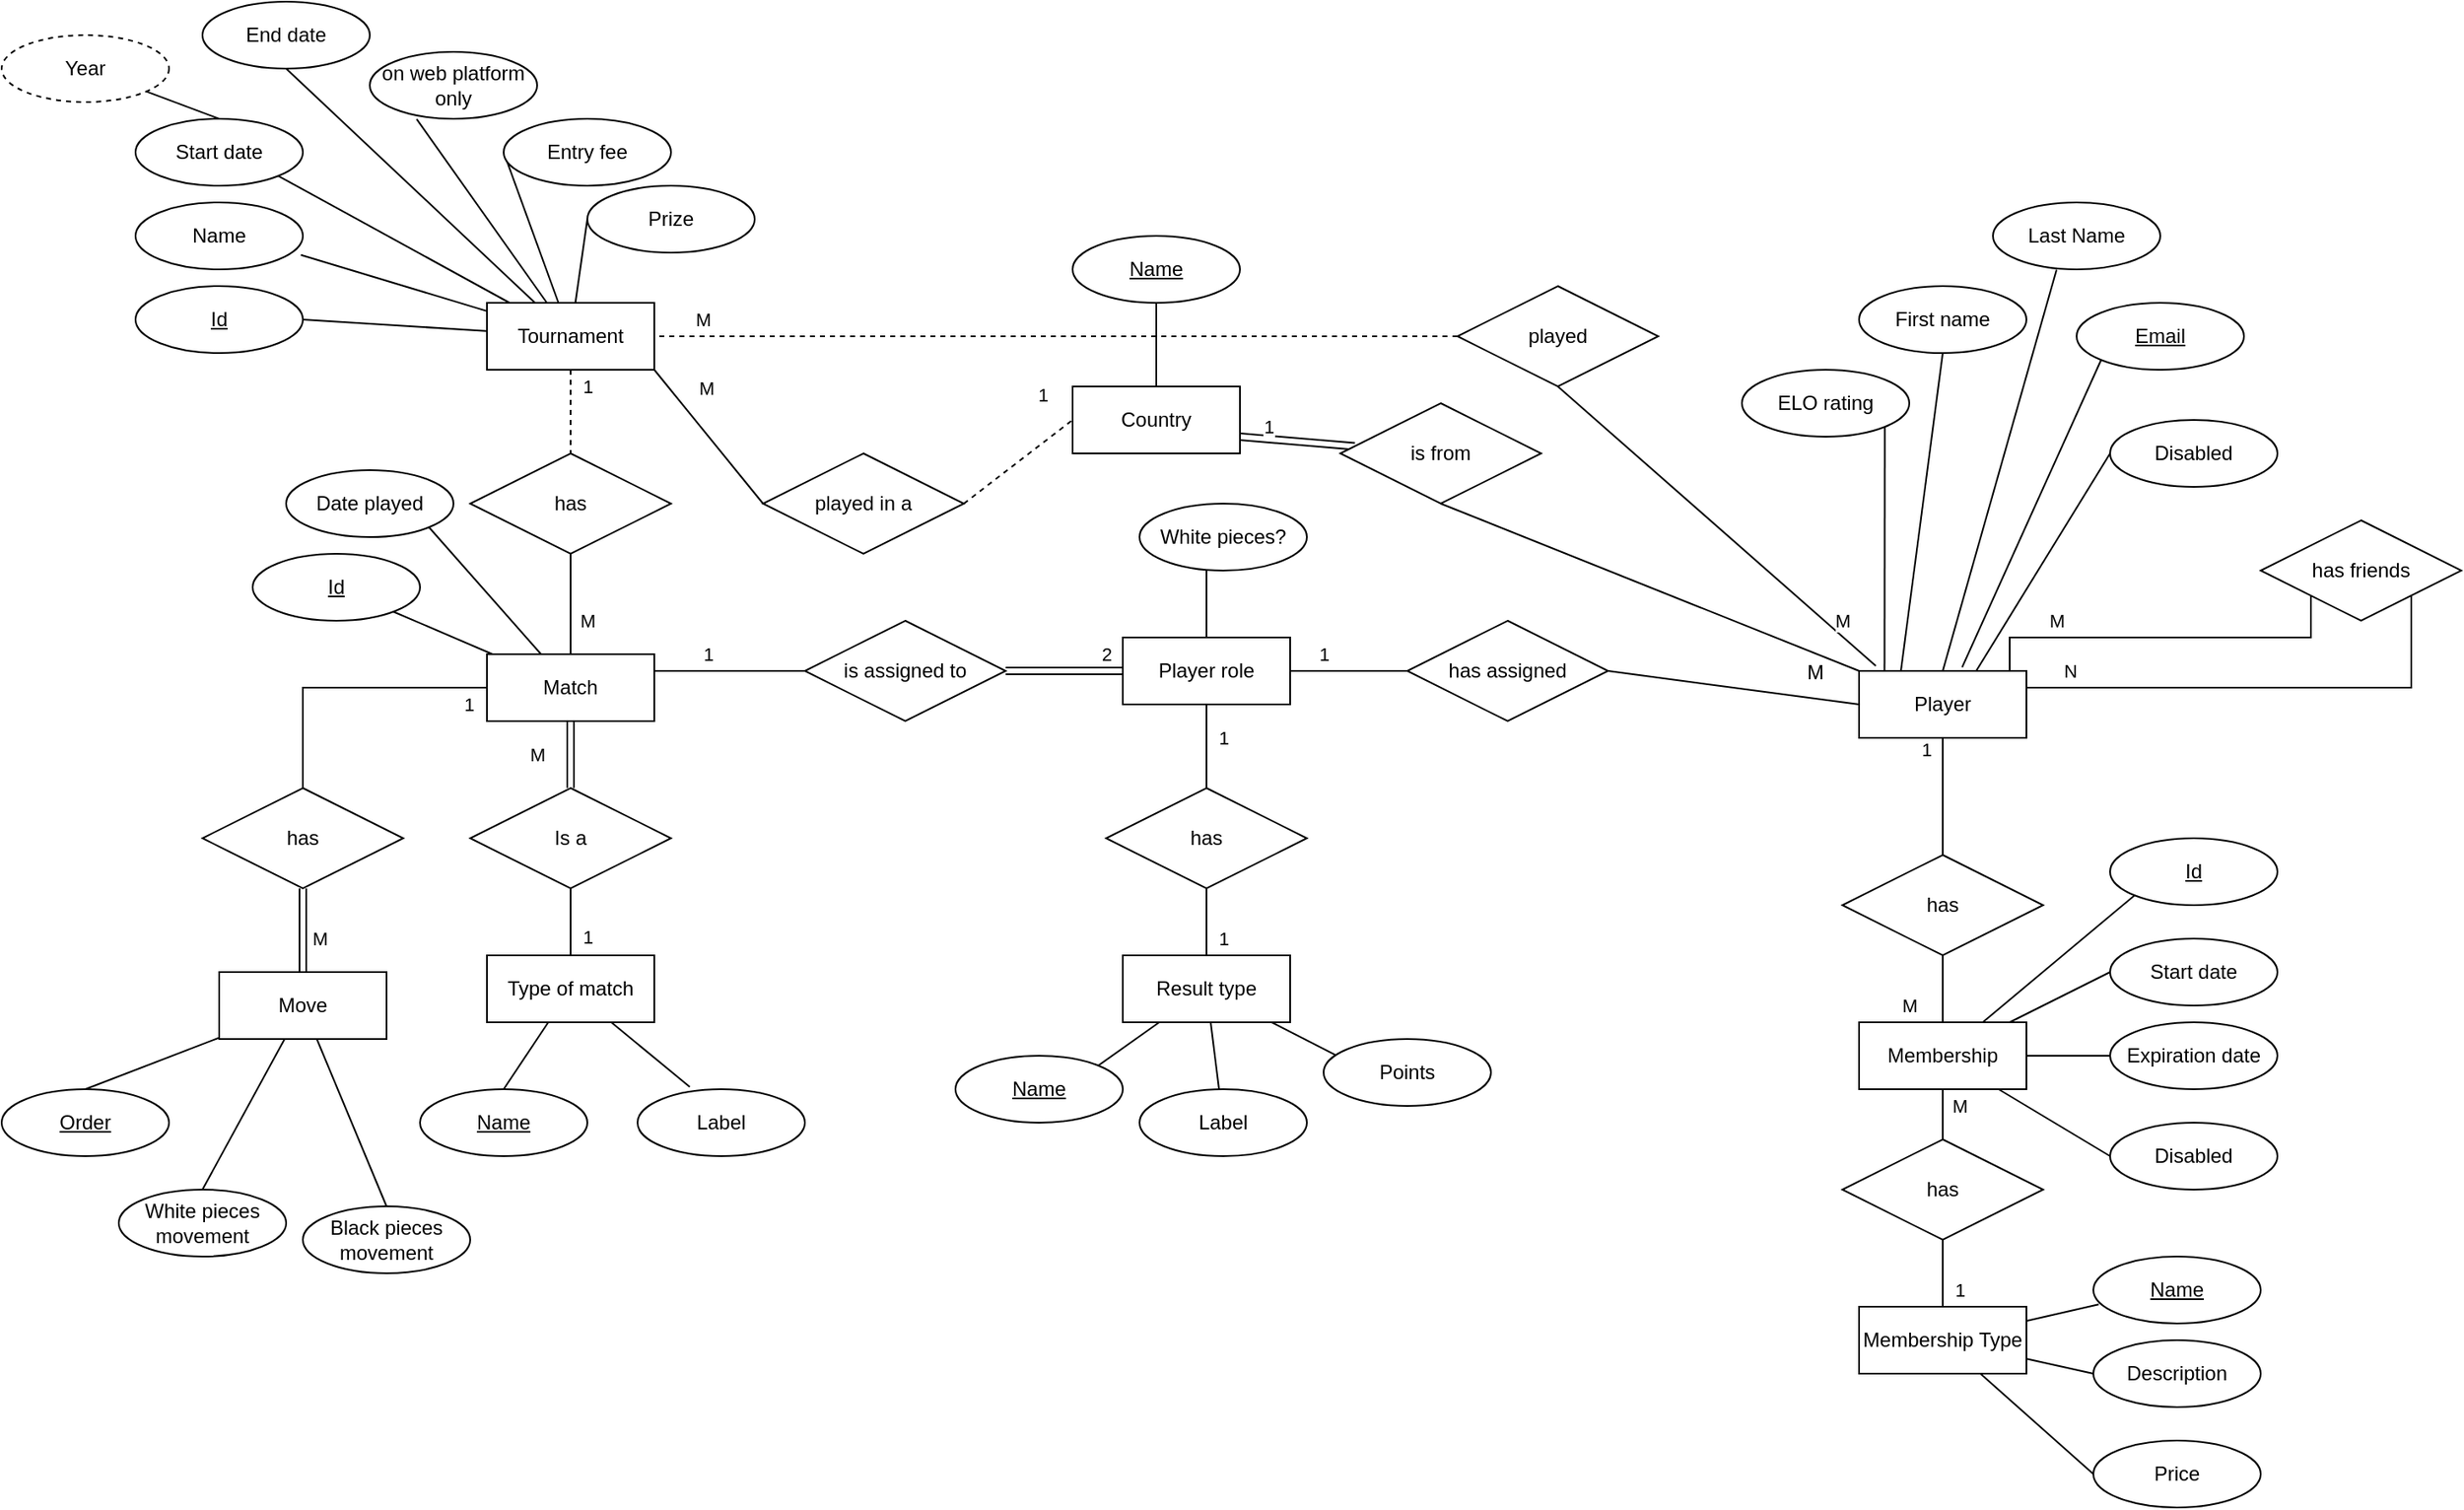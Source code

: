 <mxfile version="13.9.9" type="device"><diagram id="R2lEEEUBdFMjLlhIrx00" name="Page-1"><mxGraphModel dx="1874" dy="1692" grid="1" gridSize="10" guides="1" tooltips="1" connect="1" arrows="1" fold="1" page="1" pageScale="1" pageWidth="850" pageHeight="1100" math="0" shadow="0" extFonts="Permanent Marker^https://fonts.googleapis.com/css?family=Permanent+Marker"><root><mxCell id="0"/><mxCell id="1" parent="0"/><mxCell id="XM2Ic425CgydwqMFnYbf-37" style="edgeStyle=none;rounded=0;orthogonalLoop=1;jettySize=auto;html=1;endArrow=none;endFill=0;" parent="1" source="wcnqHsvLAssRNYio_qcz-1" target="XM2Ic425CgydwqMFnYbf-36" edge="1"><mxGeometry relative="1" as="geometry"/></mxCell><mxCell id="XM2Ic425CgydwqMFnYbf-39" style="edgeStyle=none;rounded=0;orthogonalLoop=1;jettySize=auto;html=1;entryX=1;entryY=1;entryDx=0;entryDy=0;endArrow=none;endFill=0;" parent="1" source="wcnqHsvLAssRNYio_qcz-1" target="XM2Ic425CgydwqMFnYbf-38" edge="1"><mxGeometry relative="1" as="geometry"/></mxCell><mxCell id="XM2Ic425CgydwqMFnYbf-41" value="M" style="edgeStyle=none;rounded=0;orthogonalLoop=1;jettySize=auto;html=1;entryX=0.5;entryY=0;entryDx=0;entryDy=0;endArrow=none;endFill=0;shape=link;" parent="1" source="wcnqHsvLAssRNYio_qcz-1" target="XM2Ic425CgydwqMFnYbf-40" edge="1"><mxGeometry y="-20" relative="1" as="geometry"><mxPoint as="offset"/></mxGeometry></mxCell><mxCell id="XM2Ic425CgydwqMFnYbf-111" style="edgeStyle=none;rounded=0;orthogonalLoop=1;jettySize=auto;html=1;entryX=0;entryY=0.5;entryDx=0;entryDy=0;endArrow=none;endFill=0;exitX=1;exitY=1;exitDx=0;exitDy=0;" parent="1" source="wcnqHsvLAssRNYio_qcz-18" target="XM2Ic425CgydwqMFnYbf-110" edge="1"><mxGeometry relative="1" as="geometry"/></mxCell><mxCell id="XM2Ic425CgydwqMFnYbf-114" value="M" style="edgeLabel;html=1;align=center;verticalAlign=middle;resizable=0;points=[];" parent="XM2Ic425CgydwqMFnYbf-111" vertex="1" connectable="0"><mxGeometry x="-0.527" y="1" relative="1" as="geometry"><mxPoint x="14.09" y="-8" as="offset"/></mxGeometry></mxCell><mxCell id="XM2Ic425CgydwqMFnYbf-135" style="edgeStyle=orthogonalEdgeStyle;rounded=0;orthogonalLoop=1;jettySize=auto;html=1;entryX=0.5;entryY=0;entryDx=0;entryDy=0;endArrow=none;endFill=0;strokeColor=#000000;" parent="1" source="wcnqHsvLAssRNYio_qcz-1" target="wcnqHsvLAssRNYio_qcz-7" edge="1"><mxGeometry relative="1" as="geometry"/></mxCell><mxCell id="XM2Ic425CgydwqMFnYbf-138" value="1" style="edgeLabel;html=1;align=center;verticalAlign=middle;resizable=0;points=[];" parent="XM2Ic425CgydwqMFnYbf-135" vertex="1" connectable="0"><mxGeometry x="-0.891" y="1" relative="1" as="geometry"><mxPoint x="-2" y="9" as="offset"/></mxGeometry></mxCell><mxCell id="wcnqHsvLAssRNYio_qcz-1" value="Match" style="whiteSpace=wrap;html=1;align=center;" parent="1" vertex="1"><mxGeometry x="260" y="130" width="100" height="40" as="geometry"/></mxCell><mxCell id="h-PcNU7OrM-XWRuy-l3b-30" style="edgeStyle=orthogonalEdgeStyle;rounded=0;orthogonalLoop=1;jettySize=auto;html=1;entryX=0.5;entryY=0;entryDx=0;entryDy=0;endArrow=none;endFill=0;" parent="1" source="wcnqHsvLAssRNYio_qcz-2" target="h-PcNU7OrM-XWRuy-l3b-14" edge="1"><mxGeometry relative="1" as="geometry"/></mxCell><mxCell id="XM2Ic425CgydwqMFnYbf-10" value="1" style="edgeLabel;html=1;align=center;verticalAlign=middle;resizable=0;points=[];" parent="h-PcNU7OrM-XWRuy-l3b-30" vertex="1" connectable="0"><mxGeometry x="-0.744" y="3" relative="1" as="geometry"><mxPoint x="-13" y="-2" as="offset"/></mxGeometry></mxCell><mxCell id="h-PcNU7OrM-XWRuy-l3b-45" style="orthogonalLoop=1;jettySize=auto;html=1;entryX=1;entryY=1;entryDx=0;entryDy=0;endArrow=none;endFill=0;exitX=0.152;exitY=0.025;exitDx=0;exitDy=0;exitPerimeter=0;" parent="1" source="wcnqHsvLAssRNYio_qcz-2" target="h-PcNU7OrM-XWRuy-l3b-44" edge="1"><mxGeometry relative="1" as="geometry"/></mxCell><mxCell id="XM2Ic425CgydwqMFnYbf-19" style="rounded=0;orthogonalLoop=1;jettySize=auto;html=1;entryX=0;entryY=0.5;entryDx=0;entryDy=0;endArrow=none;endFill=0;" parent="1" target="XM2Ic425CgydwqMFnYbf-18" edge="1"><mxGeometry relative="1" as="geometry"><mxPoint x="1150" y="140" as="sourcePoint"/></mxGeometry></mxCell><mxCell id="XM2Ic425CgydwqMFnYbf-116" style="edgeStyle=none;rounded=0;orthogonalLoop=1;jettySize=auto;html=1;entryX=0.5;entryY=1;entryDx=0;entryDy=0;endArrow=none;endFill=0;exitX=0;exitY=0;exitDx=0;exitDy=0;" parent="1" source="wcnqHsvLAssRNYio_qcz-2" target="XM2Ic425CgydwqMFnYbf-115" edge="1"><mxGeometry relative="1" as="geometry"/></mxCell><mxCell id="XM2Ic425CgydwqMFnYbf-126" style="edgeStyle=none;rounded=0;orthogonalLoop=1;jettySize=auto;html=1;entryX=0.5;entryY=1;entryDx=0;entryDy=0;endArrow=none;endFill=0;exitX=0.1;exitY=-0.075;exitDx=0;exitDy=0;exitPerimeter=0;" parent="1" source="wcnqHsvLAssRNYio_qcz-2" target="XM2Ic425CgydwqMFnYbf-123" edge="1"><mxGeometry relative="1" as="geometry"/></mxCell><mxCell id="XM2Ic425CgydwqMFnYbf-129" value="M" style="edgeLabel;html=1;align=center;verticalAlign=middle;resizable=0;points=[];" parent="XM2Ic425CgydwqMFnYbf-126" vertex="1" connectable="0"><mxGeometry x="-0.804" relative="1" as="geometry"><mxPoint x="-1.22" y="-10.5" as="offset"/></mxGeometry></mxCell><mxCell id="wcnqHsvLAssRNYio_qcz-2" value="Player" style="whiteSpace=wrap;html=1;align=center;" parent="1" vertex="1"><mxGeometry x="1080" y="140" width="100" height="40" as="geometry"/></mxCell><mxCell id="XM2Ic425CgydwqMFnYbf-139" style="rounded=0;orthogonalLoop=1;jettySize=auto;html=1;entryX=0.5;entryY=0;entryDx=0;entryDy=0;endArrow=none;endFill=0;strokeColor=#000000;" parent="1" source="wcnqHsvLAssRNYio_qcz-3" target="wcnqHsvLAssRNYio_qcz-12" edge="1"><mxGeometry relative="1" as="geometry"/></mxCell><mxCell id="XM2Ic425CgydwqMFnYbf-140" style="rounded=0;orthogonalLoop=1;jettySize=auto;html=1;entryX=0.5;entryY=0;entryDx=0;entryDy=0;endArrow=none;endFill=0;strokeColor=#000000;" parent="1" source="wcnqHsvLAssRNYio_qcz-3" target="wcnqHsvLAssRNYio_qcz-11" edge="1"><mxGeometry relative="1" as="geometry"/></mxCell><mxCell id="XM2Ic425CgydwqMFnYbf-141" style="edgeStyle=none;rounded=0;orthogonalLoop=1;jettySize=auto;html=1;entryX=0.5;entryY=0;entryDx=0;entryDy=0;endArrow=none;endFill=0;strokeColor=#000000;" parent="1" source="wcnqHsvLAssRNYio_qcz-3" target="wcnqHsvLAssRNYio_qcz-13" edge="1"><mxGeometry relative="1" as="geometry"/></mxCell><mxCell id="wcnqHsvLAssRNYio_qcz-3" value="Move" style="whiteSpace=wrap;html=1;align=center;" parent="1" vertex="1"><mxGeometry x="100" y="320" width="100" height="40" as="geometry"/></mxCell><mxCell id="XM2Ic425CgydwqMFnYbf-67" value="1" style="edgeStyle=orthogonalEdgeStyle;rounded=0;orthogonalLoop=1;jettySize=auto;html=1;entryX=1;entryY=0.5;entryDx=0;entryDy=0;endArrow=none;endFill=0;" parent="1" source="wcnqHsvLAssRNYio_qcz-5" target="XM2Ic425CgydwqMFnYbf-66" edge="1"><mxGeometry x="0.429" y="-10" relative="1" as="geometry"><mxPoint as="offset"/></mxGeometry></mxCell><mxCell id="wcnqHsvLAssRNYio_qcz-5" value="has assigned" style="shape=rhombus;perimeter=rhombusPerimeter;whiteSpace=wrap;html=1;align=center;" parent="1" vertex="1"><mxGeometry x="810" y="110" width="120" height="60" as="geometry"/></mxCell><mxCell id="XM2Ic425CgydwqMFnYbf-137" value="M" style="edgeStyle=orthogonalEdgeStyle;rounded=0;orthogonalLoop=1;jettySize=auto;html=1;entryX=0.5;entryY=0;entryDx=0;entryDy=0;endArrow=none;endFill=0;strokeColor=#000000;shape=link;" parent="1" source="wcnqHsvLAssRNYio_qcz-7" target="wcnqHsvLAssRNYio_qcz-3" edge="1"><mxGeometry x="0.2" y="10" relative="1" as="geometry"><mxPoint as="offset"/></mxGeometry></mxCell><mxCell id="wcnqHsvLAssRNYio_qcz-7" value="has" style="shape=rhombus;perimeter=rhombusPerimeter;whiteSpace=wrap;html=1;align=center;" parent="1" vertex="1"><mxGeometry x="90" y="210" width="120" height="60" as="geometry"/></mxCell><mxCell id="wcnqHsvLAssRNYio_qcz-11" value="White pieces movement" style="ellipse;whiteSpace=wrap;html=1;align=center;" parent="1" vertex="1"><mxGeometry x="40" y="450" width="100" height="40" as="geometry"/></mxCell><mxCell id="wcnqHsvLAssRNYio_qcz-12" value="Order" style="ellipse;whiteSpace=wrap;html=1;align=center;fontStyle=4;" parent="1" vertex="1"><mxGeometry x="-30" y="390" width="100" height="40" as="geometry"/></mxCell><mxCell id="wcnqHsvLAssRNYio_qcz-13" value="Black pieces movement" style="ellipse;whiteSpace=wrap;html=1;align=center;" parent="1" vertex="1"><mxGeometry x="150" y="460" width="100" height="40" as="geometry"/></mxCell><mxCell id="wcnqHsvLAssRNYio_qcz-14" value="has friends" style="shape=rhombus;perimeter=rhombusPerimeter;whiteSpace=wrap;html=1;align=center;" parent="1" vertex="1"><mxGeometry x="1320" y="50" width="120" height="60" as="geometry"/></mxCell><mxCell id="XM2Ic425CgydwqMFnYbf-90" style="edgeStyle=none;rounded=0;orthogonalLoop=1;jettySize=auto;html=1;entryX=0.5;entryY=0;entryDx=0;entryDy=0;endArrow=none;endFill=0;dashed=1;" parent="1" source="wcnqHsvLAssRNYio_qcz-18" target="XM2Ic425CgydwqMFnYbf-89" edge="1"><mxGeometry relative="1" as="geometry"/></mxCell><mxCell id="XM2Ic425CgydwqMFnYbf-92" value="1" style="edgeLabel;html=1;align=center;verticalAlign=middle;resizable=0;points=[];" parent="XM2Ic425CgydwqMFnYbf-90" vertex="1" connectable="0"><mxGeometry x="-0.608" y="-2" relative="1" as="geometry"><mxPoint x="12" as="offset"/></mxGeometry></mxCell><mxCell id="XM2Ic425CgydwqMFnYbf-103" style="edgeStyle=none;rounded=0;orthogonalLoop=1;jettySize=auto;html=1;entryX=1;entryY=0.5;entryDx=0;entryDy=0;endArrow=none;endFill=0;" parent="1" source="wcnqHsvLAssRNYio_qcz-18" target="XM2Ic425CgydwqMFnYbf-93" edge="1"><mxGeometry relative="1" as="geometry"/></mxCell><mxCell id="XM2Ic425CgydwqMFnYbf-104" style="edgeStyle=none;rounded=0;orthogonalLoop=1;jettySize=auto;html=1;entryX=0.988;entryY=0.785;entryDx=0;entryDy=0;entryPerimeter=0;endArrow=none;endFill=0;" parent="1" source="wcnqHsvLAssRNYio_qcz-18" target="XM2Ic425CgydwqMFnYbf-94" edge="1"><mxGeometry relative="1" as="geometry"/></mxCell><mxCell id="XM2Ic425CgydwqMFnYbf-105" style="edgeStyle=none;rounded=0;orthogonalLoop=1;jettySize=auto;html=1;entryX=1;entryY=1;entryDx=0;entryDy=0;endArrow=none;endFill=0;" parent="1" source="wcnqHsvLAssRNYio_qcz-18" target="XM2Ic425CgydwqMFnYbf-96" edge="1"><mxGeometry relative="1" as="geometry"/></mxCell><mxCell id="XM2Ic425CgydwqMFnYbf-106" style="edgeStyle=none;rounded=0;orthogonalLoop=1;jettySize=auto;html=1;entryX=0.5;entryY=1;entryDx=0;entryDy=0;endArrow=none;endFill=0;" parent="1" source="wcnqHsvLAssRNYio_qcz-18" target="XM2Ic425CgydwqMFnYbf-97" edge="1"><mxGeometry relative="1" as="geometry"/></mxCell><mxCell id="XM2Ic425CgydwqMFnYbf-107" style="edgeStyle=none;rounded=0;orthogonalLoop=1;jettySize=auto;html=1;entryX=0.28;entryY=1.005;entryDx=0;entryDy=0;entryPerimeter=0;endArrow=none;endFill=0;" parent="1" source="wcnqHsvLAssRNYio_qcz-18" target="XM2Ic425CgydwqMFnYbf-99" edge="1"><mxGeometry relative="1" as="geometry"/></mxCell><mxCell id="XM2Ic425CgydwqMFnYbf-108" style="edgeStyle=none;rounded=0;orthogonalLoop=1;jettySize=auto;html=1;entryX=0;entryY=0.5;entryDx=0;entryDy=0;endArrow=none;endFill=0;" parent="1" source="wcnqHsvLAssRNYio_qcz-18" target="XM2Ic425CgydwqMFnYbf-100" edge="1"><mxGeometry relative="1" as="geometry"/></mxCell><mxCell id="XM2Ic425CgydwqMFnYbf-109" style="edgeStyle=none;rounded=0;orthogonalLoop=1;jettySize=auto;html=1;entryX=0;entryY=0.5;entryDx=0;entryDy=0;endArrow=none;endFill=0;" parent="1" source="wcnqHsvLAssRNYio_qcz-18" target="XM2Ic425CgydwqMFnYbf-101" edge="1"><mxGeometry relative="1" as="geometry"/></mxCell><mxCell id="wcnqHsvLAssRNYio_qcz-18" value="Tournament" style="whiteSpace=wrap;html=1;align=center;" parent="1" vertex="1"><mxGeometry x="260" y="-80" width="100" height="40" as="geometry"/></mxCell><mxCell id="XM2Ic425CgydwqMFnYbf-12" value="" style="edgeStyle=orthogonalEdgeStyle;curved=1;rounded=0;orthogonalLoop=1;jettySize=auto;html=1;endArrow=none;endFill=0;" parent="1" source="wcnqHsvLAssRNYio_qcz-19" target="h-PcNU7OrM-XWRuy-l3b-14" edge="1"><mxGeometry relative="1" as="geometry"/></mxCell><mxCell id="XM2Ic425CgydwqMFnYbf-13" value="M" style="edgeStyle=orthogonalEdgeStyle;curved=1;rounded=0;orthogonalLoop=1;jettySize=auto;html=1;entryX=0.5;entryY=0;entryDx=0;entryDy=0;endArrow=none;endFill=0;" parent="1" source="wcnqHsvLAssRNYio_qcz-19" target="XM2Ic425CgydwqMFnYbf-11" edge="1"><mxGeometry x="0.2" y="10" relative="1" as="geometry"><mxPoint as="offset"/></mxGeometry></mxCell><mxCell id="XM2Ic425CgydwqMFnYbf-20" style="edgeStyle=none;rounded=0;orthogonalLoop=1;jettySize=auto;html=1;entryX=0;entryY=0.5;entryDx=0;entryDy=0;endArrow=none;endFill=0;" parent="1" source="wcnqHsvLAssRNYio_qcz-19" target="XM2Ic425CgydwqMFnYbf-15" edge="1"><mxGeometry relative="1" as="geometry"/></mxCell><mxCell id="XM2Ic425CgydwqMFnYbf-21" style="edgeStyle=none;rounded=0;orthogonalLoop=1;jettySize=auto;html=1;entryX=0;entryY=0.5;entryDx=0;entryDy=0;endArrow=none;endFill=0;" parent="1" source="wcnqHsvLAssRNYio_qcz-19" target="XM2Ic425CgydwqMFnYbf-16" edge="1"><mxGeometry relative="1" as="geometry"/></mxCell><mxCell id="XM2Ic425CgydwqMFnYbf-22" style="edgeStyle=none;rounded=0;orthogonalLoop=1;jettySize=auto;html=1;entryX=0;entryY=0.5;entryDx=0;entryDy=0;endArrow=none;endFill=0;" parent="1" source="wcnqHsvLAssRNYio_qcz-19" target="XM2Ic425CgydwqMFnYbf-17" edge="1"><mxGeometry relative="1" as="geometry"/></mxCell><mxCell id="TkRJR111Gl4YycPyFIlW-2" style="rounded=0;orthogonalLoop=1;jettySize=auto;html=1;entryX=0;entryY=1;entryDx=0;entryDy=0;endArrow=none;endFill=0;" edge="1" parent="1" source="wcnqHsvLAssRNYio_qcz-19" target="TkRJR111Gl4YycPyFIlW-1"><mxGeometry relative="1" as="geometry"/></mxCell><mxCell id="wcnqHsvLAssRNYio_qcz-19" value="Membership" style="whiteSpace=wrap;html=1;align=center;" parent="1" vertex="1"><mxGeometry x="1080" y="350" width="100" height="40" as="geometry"/></mxCell><mxCell id="h-PcNU7OrM-XWRuy-l3b-1" value="" style="endArrow=none;html=1;rounded=0;entryX=0;entryY=0.5;entryDx=0;entryDy=0;exitX=1;exitY=0.5;exitDx=0;exitDy=0;" parent="1" source="wcnqHsvLAssRNYio_qcz-5" target="wcnqHsvLAssRNYio_qcz-2" edge="1"><mxGeometry relative="1" as="geometry"><mxPoint x="660" y="150" as="sourcePoint"/><mxPoint x="820" y="150" as="targetPoint"/></mxGeometry></mxCell><mxCell id="h-PcNU7OrM-XWRuy-l3b-2" value="M" style="resizable=0;html=1;align=right;verticalAlign=bottom;" parent="h-PcNU7OrM-XWRuy-l3b-1" connectable="0" vertex="1"><mxGeometry x="1" relative="1" as="geometry"><mxPoint x="-20.18" y="-10.05" as="offset"/></mxGeometry></mxCell><mxCell id="h-PcNU7OrM-XWRuy-l3b-12" value="" style="endArrow=none;html=1;rounded=0;exitX=1;exitY=1;exitDx=0;exitDy=0;entryX=1;entryY=0;entryDx=0;entryDy=0;edgeStyle=orthogonalEdgeStyle;" parent="1" source="wcnqHsvLAssRNYio_qcz-14" target="wcnqHsvLAssRNYio_qcz-2" edge="1"><mxGeometry relative="1" as="geometry"><mxPoint x="1070" y="120" as="sourcePoint"/><mxPoint x="1230" y="120" as="targetPoint"/><Array as="points"><mxPoint x="1410" y="150"/><mxPoint x="1180" y="150"/></Array></mxGeometry></mxCell><mxCell id="XM2Ic425CgydwqMFnYbf-35" value="N" style="edgeLabel;html=1;align=center;verticalAlign=middle;resizable=0;points=[];" parent="h-PcNU7OrM-XWRuy-l3b-12" vertex="1" connectable="0"><mxGeometry x="0.759" y="-3" relative="1" as="geometry"><mxPoint y="-7" as="offset"/></mxGeometry></mxCell><mxCell id="h-PcNU7OrM-XWRuy-l3b-13" value="" style="endArrow=none;html=1;rounded=0;exitX=0;exitY=1;exitDx=0;exitDy=0;edgeStyle=orthogonalEdgeStyle;" parent="1" source="wcnqHsvLAssRNYio_qcz-14" edge="1"><mxGeometry relative="1" as="geometry"><mxPoint x="1040" y="65" as="sourcePoint"/><mxPoint x="1170" y="140" as="targetPoint"/><Array as="points"><mxPoint x="1350" y="120"/><mxPoint x="1170" y="120"/></Array></mxGeometry></mxCell><mxCell id="XM2Ic425CgydwqMFnYbf-32" value="M" style="edgeLabel;html=1;align=center;verticalAlign=middle;resizable=0;points=[];" parent="h-PcNU7OrM-XWRuy-l3b-13" vertex="1" connectable="0"><mxGeometry x="0.577" y="2" relative="1" as="geometry"><mxPoint y="-12" as="offset"/></mxGeometry></mxCell><mxCell id="h-PcNU7OrM-XWRuy-l3b-32" value="M" style="edgeStyle=orthogonalEdgeStyle;rounded=0;orthogonalLoop=1;jettySize=auto;html=1;entryX=0.5;entryY=0;entryDx=0;entryDy=0;endArrow=none;endFill=0;" parent="1" source="h-PcNU7OrM-XWRuy-l3b-14" target="wcnqHsvLAssRNYio_qcz-19" edge="1"><mxGeometry x="0.5" y="-20" relative="1" as="geometry"><mxPoint as="offset"/></mxGeometry></mxCell><mxCell id="h-PcNU7OrM-XWRuy-l3b-14" value="has" style="shape=rhombus;perimeter=rhombusPerimeter;whiteSpace=wrap;html=1;align=center;" parent="1" vertex="1"><mxGeometry x="1070" y="250" width="120" height="60" as="geometry"/></mxCell><mxCell id="h-PcNU7OrM-XWRuy-l3b-44" value="ELO rating" style="ellipse;whiteSpace=wrap;html=1;align=center;" parent="1" vertex="1"><mxGeometry x="1010" y="-40" width="100" height="40" as="geometry"/></mxCell><mxCell id="XM2Ic425CgydwqMFnYbf-1" value="First name" style="ellipse;whiteSpace=wrap;html=1;align=center;" parent="1" vertex="1"><mxGeometry x="1080" y="-90" width="100" height="40" as="geometry"/></mxCell><mxCell id="XM2Ic425CgydwqMFnYbf-2" value="Last Name" style="ellipse;whiteSpace=wrap;html=1;align=center;" parent="1" vertex="1"><mxGeometry x="1160" y="-140" width="100" height="40" as="geometry"/></mxCell><mxCell id="XM2Ic425CgydwqMFnYbf-3" value="Email" style="ellipse;whiteSpace=wrap;html=1;align=center;fontStyle=4" parent="1" vertex="1"><mxGeometry x="1210" y="-80" width="100" height="40" as="geometry"/></mxCell><mxCell id="XM2Ic425CgydwqMFnYbf-5" style="orthogonalLoop=1;jettySize=auto;html=1;entryX=0.5;entryY=1;entryDx=0;entryDy=0;exitX=0.25;exitY=0;exitDx=0;exitDy=0;endArrow=none;endFill=0;" parent="1" source="wcnqHsvLAssRNYio_qcz-2" target="XM2Ic425CgydwqMFnYbf-1" edge="1"><mxGeometry relative="1" as="geometry"><mxPoint x="1090" y="150" as="sourcePoint"/><mxPoint x="1055.355" y="84.142" as="targetPoint"/></mxGeometry></mxCell><mxCell id="XM2Ic425CgydwqMFnYbf-6" style="orthogonalLoop=1;jettySize=auto;html=1;entryX=0.38;entryY=1.005;entryDx=0;entryDy=0;exitX=0.5;exitY=0;exitDx=0;exitDy=0;entryPerimeter=0;endArrow=none;endFill=0;" parent="1" source="wcnqHsvLAssRNYio_qcz-2" target="XM2Ic425CgydwqMFnYbf-2" edge="1"><mxGeometry relative="1" as="geometry"><mxPoint x="1115" y="150" as="sourcePoint"/><mxPoint x="1090" y="30" as="targetPoint"/></mxGeometry></mxCell><mxCell id="XM2Ic425CgydwqMFnYbf-7" style="orthogonalLoop=1;jettySize=auto;html=1;entryX=0;entryY=1;entryDx=0;entryDy=0;exitX=0.616;exitY=-0.055;exitDx=0;exitDy=0;exitPerimeter=0;endArrow=none;endFill=0;" parent="1" source="wcnqHsvLAssRNYio_qcz-2" target="XM2Ic425CgydwqMFnYbf-3" edge="1"><mxGeometry relative="1" as="geometry"><mxPoint x="1141" y="120" as="sourcePoint"/><mxPoint x="1158" y="-9.8" as="targetPoint"/></mxGeometry></mxCell><mxCell id="XM2Ic425CgydwqMFnYbf-26" style="edgeStyle=none;rounded=0;orthogonalLoop=1;jettySize=auto;html=1;entryX=0.032;entryY=0.715;entryDx=0;entryDy=0;entryPerimeter=0;endArrow=none;endFill=0;" parent="1" source="XM2Ic425CgydwqMFnYbf-9" target="XM2Ic425CgydwqMFnYbf-23" edge="1"><mxGeometry relative="1" as="geometry"/></mxCell><mxCell id="XM2Ic425CgydwqMFnYbf-27" style="edgeStyle=none;rounded=0;orthogonalLoop=1;jettySize=auto;html=1;entryX=0;entryY=0.5;entryDx=0;entryDy=0;endArrow=none;endFill=0;" parent="1" source="XM2Ic425CgydwqMFnYbf-9" target="XM2Ic425CgydwqMFnYbf-24" edge="1"><mxGeometry relative="1" as="geometry"/></mxCell><mxCell id="XM2Ic425CgydwqMFnYbf-28" style="edgeStyle=none;rounded=0;orthogonalLoop=1;jettySize=auto;html=1;entryX=0;entryY=0.5;entryDx=0;entryDy=0;endArrow=none;endFill=0;" parent="1" source="XM2Ic425CgydwqMFnYbf-9" target="XM2Ic425CgydwqMFnYbf-25" edge="1"><mxGeometry relative="1" as="geometry"/></mxCell><mxCell id="XM2Ic425CgydwqMFnYbf-9" value="Membership Type" style="whiteSpace=wrap;html=1;align=center;" parent="1" vertex="1"><mxGeometry x="1080" y="520" width="100" height="40" as="geometry"/></mxCell><mxCell id="XM2Ic425CgydwqMFnYbf-14" value="1" style="edgeStyle=orthogonalEdgeStyle;curved=1;rounded=0;orthogonalLoop=1;jettySize=auto;html=1;endArrow=none;endFill=0;" parent="1" source="XM2Ic425CgydwqMFnYbf-11" target="XM2Ic425CgydwqMFnYbf-9" edge="1"><mxGeometry x="0.5" y="10" relative="1" as="geometry"><mxPoint as="offset"/></mxGeometry></mxCell><mxCell id="XM2Ic425CgydwqMFnYbf-11" value="has" style="shape=rhombus;perimeter=rhombusPerimeter;whiteSpace=wrap;html=1;align=center;" parent="1" vertex="1"><mxGeometry x="1070" y="420" width="120" height="60" as="geometry"/></mxCell><mxCell id="XM2Ic425CgydwqMFnYbf-15" value="Start date" style="ellipse;whiteSpace=wrap;html=1;align=center;" parent="1" vertex="1"><mxGeometry x="1230" y="300" width="100" height="40" as="geometry"/></mxCell><mxCell id="XM2Ic425CgydwqMFnYbf-16" value="Expiration date" style="ellipse;whiteSpace=wrap;html=1;align=center;" parent="1" vertex="1"><mxGeometry x="1230" y="350" width="100" height="40" as="geometry"/></mxCell><mxCell id="XM2Ic425CgydwqMFnYbf-17" value="Disabled" style="ellipse;whiteSpace=wrap;html=1;align=center;" parent="1" vertex="1"><mxGeometry x="1230" y="410" width="100" height="40" as="geometry"/></mxCell><mxCell id="XM2Ic425CgydwqMFnYbf-18" value="Disabled" style="ellipse;whiteSpace=wrap;html=1;align=center;" parent="1" vertex="1"><mxGeometry x="1230" y="-10" width="100" height="40" as="geometry"/></mxCell><mxCell id="XM2Ic425CgydwqMFnYbf-23" value="Name" style="ellipse;whiteSpace=wrap;html=1;align=center;fontStyle=4" parent="1" vertex="1"><mxGeometry x="1220" y="490" width="100" height="40" as="geometry"/></mxCell><mxCell id="XM2Ic425CgydwqMFnYbf-24" value="Description" style="ellipse;whiteSpace=wrap;html=1;align=center;" parent="1" vertex="1"><mxGeometry x="1220" y="540" width="100" height="40" as="geometry"/></mxCell><mxCell id="XM2Ic425CgydwqMFnYbf-25" value="Price" style="ellipse;whiteSpace=wrap;html=1;align=center;" parent="1" vertex="1"><mxGeometry x="1220" y="600" width="100" height="40" as="geometry"/></mxCell><mxCell id="XM2Ic425CgydwqMFnYbf-36" value="&lt;u&gt;Id&lt;/u&gt;" style="ellipse;whiteSpace=wrap;html=1;align=center;" parent="1" vertex="1"><mxGeometry x="120" y="70" width="100" height="40" as="geometry"/></mxCell><mxCell id="XM2Ic425CgydwqMFnYbf-38" value="Date played" style="ellipse;whiteSpace=wrap;html=1;align=center;" parent="1" vertex="1"><mxGeometry x="140" y="20" width="100" height="40" as="geometry"/></mxCell><mxCell id="XM2Ic425CgydwqMFnYbf-42" style="edgeStyle=none;rounded=0;orthogonalLoop=1;jettySize=auto;html=1;endArrow=none;endFill=0;entryX=0.5;entryY=0;entryDx=0;entryDy=0;" parent="1" source="XM2Ic425CgydwqMFnYbf-40" target="XM2Ic425CgydwqMFnYbf-44" edge="1"><mxGeometry relative="1" as="geometry"><mxPoint x="310" y="310" as="targetPoint"/></mxGeometry></mxCell><mxCell id="XM2Ic425CgydwqMFnYbf-45" value="1" style="edgeLabel;html=1;align=center;verticalAlign=middle;resizable=0;points=[];" parent="XM2Ic425CgydwqMFnYbf-42" vertex="1" connectable="0"><mxGeometry x="0.432" y="3" relative="1" as="geometry"><mxPoint x="7" as="offset"/></mxGeometry></mxCell><mxCell id="XM2Ic425CgydwqMFnYbf-40" value="Is a" style="shape=rhombus;perimeter=rhombusPerimeter;whiteSpace=wrap;html=1;align=center;" parent="1" vertex="1"><mxGeometry x="250" y="210" width="120" height="60" as="geometry"/></mxCell><mxCell id="XM2Ic425CgydwqMFnYbf-50" style="edgeStyle=none;rounded=0;orthogonalLoop=1;jettySize=auto;html=1;entryX=0.5;entryY=0;entryDx=0;entryDy=0;endArrow=none;endFill=0;" parent="1" source="XM2Ic425CgydwqMFnYbf-44" target="XM2Ic425CgydwqMFnYbf-47" edge="1"><mxGeometry relative="1" as="geometry"/></mxCell><mxCell id="XM2Ic425CgydwqMFnYbf-51" style="edgeStyle=none;rounded=0;orthogonalLoop=1;jettySize=auto;html=1;entryX=0.312;entryY=-0.035;entryDx=0;entryDy=0;entryPerimeter=0;endArrow=none;endFill=0;" parent="1" source="XM2Ic425CgydwqMFnYbf-44" target="XM2Ic425CgydwqMFnYbf-48" edge="1"><mxGeometry relative="1" as="geometry"/></mxCell><mxCell id="XM2Ic425CgydwqMFnYbf-44" value="Type of match" style="whiteSpace=wrap;html=1;align=center;" parent="1" vertex="1"><mxGeometry x="260" y="310" width="100" height="40" as="geometry"/></mxCell><mxCell id="XM2Ic425CgydwqMFnYbf-47" value="Name" style="ellipse;whiteSpace=wrap;html=1;align=center;fontStyle=4" parent="1" vertex="1"><mxGeometry x="220" y="390" width="100" height="40" as="geometry"/></mxCell><mxCell id="XM2Ic425CgydwqMFnYbf-48" value="Label" style="ellipse;whiteSpace=wrap;html=1;align=center;" parent="1" vertex="1"><mxGeometry x="350" y="390" width="100" height="40" as="geometry"/></mxCell><mxCell id="XM2Ic425CgydwqMFnYbf-71" value="2" style="edgeStyle=orthogonalEdgeStyle;rounded=0;orthogonalLoop=1;jettySize=auto;html=1;endArrow=none;endFill=0;shape=link;" parent="1" source="XM2Ic425CgydwqMFnYbf-66" target="XM2Ic425CgydwqMFnYbf-70" edge="1"><mxGeometry x="-0.714" y="-10" relative="1" as="geometry"><mxPoint as="offset"/></mxGeometry></mxCell><mxCell id="XM2Ic425CgydwqMFnYbf-76" style="edgeStyle=orthogonalEdgeStyle;rounded=0;orthogonalLoop=1;jettySize=auto;html=1;entryX=0.5;entryY=1;entryDx=0;entryDy=0;endArrow=none;endFill=0;" parent="1" source="XM2Ic425CgydwqMFnYbf-66" edge="1"><mxGeometry relative="1" as="geometry"><mxPoint x="690" y="70" as="targetPoint"/></mxGeometry></mxCell><mxCell id="XM2Ic425CgydwqMFnYbf-80" value="1" style="edgeStyle=orthogonalEdgeStyle;rounded=0;orthogonalLoop=1;jettySize=auto;html=1;endArrow=none;endFill=0;" parent="1" source="XM2Ic425CgydwqMFnYbf-66" target="XM2Ic425CgydwqMFnYbf-78" edge="1"><mxGeometry x="-0.2" y="10" relative="1" as="geometry"><mxPoint as="offset"/></mxGeometry></mxCell><mxCell id="XM2Ic425CgydwqMFnYbf-66" value="Player role" style="whiteSpace=wrap;html=1;align=center;" parent="1" vertex="1"><mxGeometry x="640" y="120" width="100" height="40" as="geometry"/></mxCell><mxCell id="XM2Ic425CgydwqMFnYbf-72" style="edgeStyle=orthogonalEdgeStyle;rounded=0;orthogonalLoop=1;jettySize=auto;html=1;entryX=1;entryY=0.25;entryDx=0;entryDy=0;endArrow=none;endFill=0;" parent="1" source="XM2Ic425CgydwqMFnYbf-70" target="wcnqHsvLAssRNYio_qcz-1" edge="1"><mxGeometry relative="1" as="geometry"/></mxCell><mxCell id="XM2Ic425CgydwqMFnYbf-73" value="1" style="edgeLabel;html=1;align=center;verticalAlign=middle;resizable=0;points=[];" parent="XM2Ic425CgydwqMFnYbf-72" vertex="1" connectable="0"><mxGeometry x="0.294" y="-3" relative="1" as="geometry"><mxPoint y="-7" as="offset"/></mxGeometry></mxCell><mxCell id="XM2Ic425CgydwqMFnYbf-70" value="is assigned to" style="shape=rhombus;perimeter=rhombusPerimeter;whiteSpace=wrap;html=1;align=center;" parent="1" vertex="1"><mxGeometry x="450" y="110" width="120" height="60" as="geometry"/></mxCell><mxCell id="XM2Ic425CgydwqMFnYbf-77" style="edgeStyle=orthogonalEdgeStyle;rounded=0;orthogonalLoop=1;jettySize=auto;html=1;endArrow=none;endFill=0;" parent="1" source="XM2Ic425CgydwqMFnYbf-78" target="XM2Ic425CgydwqMFnYbf-79" edge="1"><mxGeometry relative="1" as="geometry"/></mxCell><mxCell id="XM2Ic425CgydwqMFnYbf-81" value="1" style="edgeStyle=orthogonalEdgeStyle;rounded=0;orthogonalLoop=1;jettySize=auto;html=1;endArrow=none;endFill=0;" parent="1" source="XM2Ic425CgydwqMFnYbf-78" target="XM2Ic425CgydwqMFnYbf-79" edge="1"><mxGeometry x="0.5" y="10" relative="1" as="geometry"><mxPoint as="offset"/></mxGeometry></mxCell><mxCell id="XM2Ic425CgydwqMFnYbf-78" value="has" style="shape=rhombus;perimeter=rhombusPerimeter;whiteSpace=wrap;html=1;align=center;" parent="1" vertex="1"><mxGeometry x="630" y="210" width="120" height="60" as="geometry"/></mxCell><mxCell id="XM2Ic425CgydwqMFnYbf-86" style="rounded=0;orthogonalLoop=1;jettySize=auto;html=1;entryX=1;entryY=0;entryDx=0;entryDy=0;endArrow=none;endFill=0;" parent="1" source="XM2Ic425CgydwqMFnYbf-79" target="XM2Ic425CgydwqMFnYbf-83" edge="1"><mxGeometry relative="1" as="geometry"/></mxCell><mxCell id="XM2Ic425CgydwqMFnYbf-87" style="rounded=0;orthogonalLoop=1;jettySize=auto;html=1;endArrow=none;endFill=0;" parent="1" source="XM2Ic425CgydwqMFnYbf-79" target="XM2Ic425CgydwqMFnYbf-84" edge="1"><mxGeometry relative="1" as="geometry"/></mxCell><mxCell id="XM2Ic425CgydwqMFnYbf-88" style="rounded=0;orthogonalLoop=1;jettySize=auto;html=1;entryX=0.076;entryY=0.245;entryDx=0;entryDy=0;entryPerimeter=0;endArrow=none;endFill=0;" parent="1" source="XM2Ic425CgydwqMFnYbf-79" target="XM2Ic425CgydwqMFnYbf-85" edge="1"><mxGeometry relative="1" as="geometry"/></mxCell><mxCell id="XM2Ic425CgydwqMFnYbf-79" value="Result type" style="whiteSpace=wrap;html=1;align=center;" parent="1" vertex="1"><mxGeometry x="640" y="310" width="100" height="40" as="geometry"/></mxCell><mxCell id="XM2Ic425CgydwqMFnYbf-82" value="White pieces?" style="ellipse;whiteSpace=wrap;html=1;align=center;" parent="1" vertex="1"><mxGeometry x="650" y="40" width="100" height="40" as="geometry"/></mxCell><mxCell id="XM2Ic425CgydwqMFnYbf-83" value="Name" style="ellipse;whiteSpace=wrap;html=1;align=center;fontStyle=4" parent="1" vertex="1"><mxGeometry x="540" y="370" width="100" height="40" as="geometry"/></mxCell><mxCell id="XM2Ic425CgydwqMFnYbf-84" value="Label" style="ellipse;whiteSpace=wrap;html=1;align=center;" parent="1" vertex="1"><mxGeometry x="650" y="390" width="100" height="40" as="geometry"/></mxCell><mxCell id="XM2Ic425CgydwqMFnYbf-85" value="Points" style="ellipse;whiteSpace=wrap;html=1;align=center;" parent="1" vertex="1"><mxGeometry x="760" y="360" width="100" height="40" as="geometry"/></mxCell><mxCell id="XM2Ic425CgydwqMFnYbf-91" value="M" style="edgeStyle=none;rounded=0;orthogonalLoop=1;jettySize=auto;html=1;endArrow=none;endFill=0;" parent="1" source="XM2Ic425CgydwqMFnYbf-89" target="wcnqHsvLAssRNYio_qcz-1" edge="1"><mxGeometry x="0.333" y="10" relative="1" as="geometry"><mxPoint as="offset"/></mxGeometry></mxCell><mxCell id="XM2Ic425CgydwqMFnYbf-89" value="has" style="shape=rhombus;perimeter=rhombusPerimeter;whiteSpace=wrap;html=1;align=center;" parent="1" vertex="1"><mxGeometry x="250" y="10" width="120" height="60" as="geometry"/></mxCell><mxCell id="XM2Ic425CgydwqMFnYbf-93" value="&lt;u&gt;Id&lt;/u&gt;" style="ellipse;whiteSpace=wrap;html=1;align=center;" parent="1" vertex="1"><mxGeometry x="50" y="-90" width="100" height="40" as="geometry"/></mxCell><mxCell id="XM2Ic425CgydwqMFnYbf-94" value="Name" style="ellipse;whiteSpace=wrap;html=1;align=center;" parent="1" vertex="1"><mxGeometry x="50" y="-140" width="100" height="40" as="geometry"/></mxCell><mxCell id="XM2Ic425CgydwqMFnYbf-102" style="edgeStyle=none;rounded=0;orthogonalLoop=1;jettySize=auto;html=1;entryX=0.5;entryY=0;entryDx=0;entryDy=0;endArrow=none;endFill=0;" parent="1" source="XM2Ic425CgydwqMFnYbf-95" target="XM2Ic425CgydwqMFnYbf-96" edge="1"><mxGeometry relative="1" as="geometry"/></mxCell><mxCell id="XM2Ic425CgydwqMFnYbf-95" value="Year" style="ellipse;whiteSpace=wrap;html=1;align=center;dashed=1;" parent="1" vertex="1"><mxGeometry x="-30" y="-240" width="100" height="40" as="geometry"/></mxCell><mxCell id="XM2Ic425CgydwqMFnYbf-96" value="Start date" style="ellipse;whiteSpace=wrap;html=1;align=center;" parent="1" vertex="1"><mxGeometry x="50" y="-190" width="100" height="40" as="geometry"/></mxCell><mxCell id="XM2Ic425CgydwqMFnYbf-97" value="End date" style="ellipse;whiteSpace=wrap;html=1;align=center;" parent="1" vertex="1"><mxGeometry x="90" y="-260" width="100" height="40" as="geometry"/></mxCell><mxCell id="TkRJR111Gl4YycPyFIlW-4" style="edgeStyle=none;rounded=0;orthogonalLoop=1;jettySize=auto;html=1;endArrow=none;endFill=0;" edge="1" parent="1" source="XM2Ic425CgydwqMFnYbf-98" target="TkRJR111Gl4YycPyFIlW-3"><mxGeometry relative="1" as="geometry"/></mxCell><mxCell id="XM2Ic425CgydwqMFnYbf-98" value="Country" style="whiteSpace=wrap;html=1;align=center;" parent="1" vertex="1"><mxGeometry x="610" y="-30" width="100" height="40" as="geometry"/></mxCell><mxCell id="XM2Ic425CgydwqMFnYbf-99" value="on web platform only" style="ellipse;whiteSpace=wrap;html=1;align=center;" parent="1" vertex="1"><mxGeometry x="190" y="-230" width="100" height="40" as="geometry"/></mxCell><mxCell id="XM2Ic425CgydwqMFnYbf-100" value="Entry fee" style="ellipse;whiteSpace=wrap;html=1;align=center;" parent="1" vertex="1"><mxGeometry x="270" y="-190" width="100" height="40" as="geometry"/></mxCell><mxCell id="XM2Ic425CgydwqMFnYbf-101" value="Prize" style="ellipse;whiteSpace=wrap;html=1;align=center;" parent="1" vertex="1"><mxGeometry x="320" y="-150" width="100" height="40" as="geometry"/></mxCell><mxCell id="XM2Ic425CgydwqMFnYbf-112" style="edgeStyle=none;rounded=0;orthogonalLoop=1;jettySize=auto;html=1;entryX=0;entryY=0.5;entryDx=0;entryDy=0;endArrow=none;endFill=0;dashed=1;exitX=1;exitY=0.5;exitDx=0;exitDy=0;" parent="1" source="XM2Ic425CgydwqMFnYbf-110" target="XM2Ic425CgydwqMFnYbf-98" edge="1"><mxGeometry relative="1" as="geometry"/></mxCell><mxCell id="XM2Ic425CgydwqMFnYbf-113" value="1" style="edgeLabel;html=1;align=center;verticalAlign=middle;resizable=0;points=[];" parent="XM2Ic425CgydwqMFnYbf-112" vertex="1" connectable="0"><mxGeometry x="0.652" y="-3" relative="1" as="geometry"><mxPoint x="-8.76" y="-26.24" as="offset"/></mxGeometry></mxCell><mxCell id="XM2Ic425CgydwqMFnYbf-110" value="played in a" style="shape=rhombus;perimeter=rhombusPerimeter;whiteSpace=wrap;html=1;align=center;" parent="1" vertex="1"><mxGeometry x="425" y="10" width="120" height="60" as="geometry"/></mxCell><mxCell id="XM2Ic425CgydwqMFnYbf-118" style="edgeStyle=none;rounded=0;orthogonalLoop=1;jettySize=auto;html=1;entryX=1;entryY=0.75;entryDx=0;entryDy=0;endArrow=none;endFill=0;shape=link;" parent="1" source="XM2Ic425CgydwqMFnYbf-115" target="XM2Ic425CgydwqMFnYbf-98" edge="1"><mxGeometry relative="1" as="geometry"/></mxCell><mxCell id="XM2Ic425CgydwqMFnYbf-119" value="1" style="edgeLabel;html=1;align=center;verticalAlign=middle;resizable=0;points=[];" parent="XM2Ic425CgydwqMFnYbf-118" vertex="1" connectable="0"><mxGeometry x="0.83" y="-2" relative="1" as="geometry"><mxPoint x="11.21" y="-4.61" as="offset"/></mxGeometry></mxCell><mxCell id="XM2Ic425CgydwqMFnYbf-115" value="is from" style="shape=rhombus;perimeter=rhombusPerimeter;whiteSpace=wrap;html=1;align=center;" parent="1" vertex="1"><mxGeometry x="770" y="-20" width="120" height="60" as="geometry"/></mxCell><mxCell id="XM2Ic425CgydwqMFnYbf-127" style="edgeStyle=none;rounded=0;orthogonalLoop=1;jettySize=auto;html=1;endArrow=none;endFill=0;strokeColor=#000000;dashed=1;" parent="1" source="XM2Ic425CgydwqMFnYbf-123" target="wcnqHsvLAssRNYio_qcz-18" edge="1"><mxGeometry relative="1" as="geometry"/></mxCell><mxCell id="XM2Ic425CgydwqMFnYbf-128" value="M" style="edgeLabel;html=1;align=center;verticalAlign=middle;resizable=0;points=[];" parent="XM2Ic425CgydwqMFnYbf-127" vertex="1" connectable="0"><mxGeometry x="0.881" y="-1" relative="1" as="geometry"><mxPoint y="-9" as="offset"/></mxGeometry></mxCell><mxCell id="XM2Ic425CgydwqMFnYbf-123" value="played" style="shape=rhombus;perimeter=rhombusPerimeter;whiteSpace=wrap;html=1;align=center;" parent="1" vertex="1"><mxGeometry x="840" y="-90" width="120" height="60" as="geometry"/></mxCell><mxCell id="TkRJR111Gl4YycPyFIlW-1" value="&lt;u&gt;Id&lt;/u&gt;" style="ellipse;whiteSpace=wrap;html=1;align=center;" vertex="1" parent="1"><mxGeometry x="1230" y="240" width="100" height="40" as="geometry"/></mxCell><mxCell id="TkRJR111Gl4YycPyFIlW-3" value="Name" style="ellipse;whiteSpace=wrap;html=1;align=center;fontStyle=4" vertex="1" parent="1"><mxGeometry x="610" y="-120" width="100" height="40" as="geometry"/></mxCell></root></mxGraphModel></diagram></mxfile>